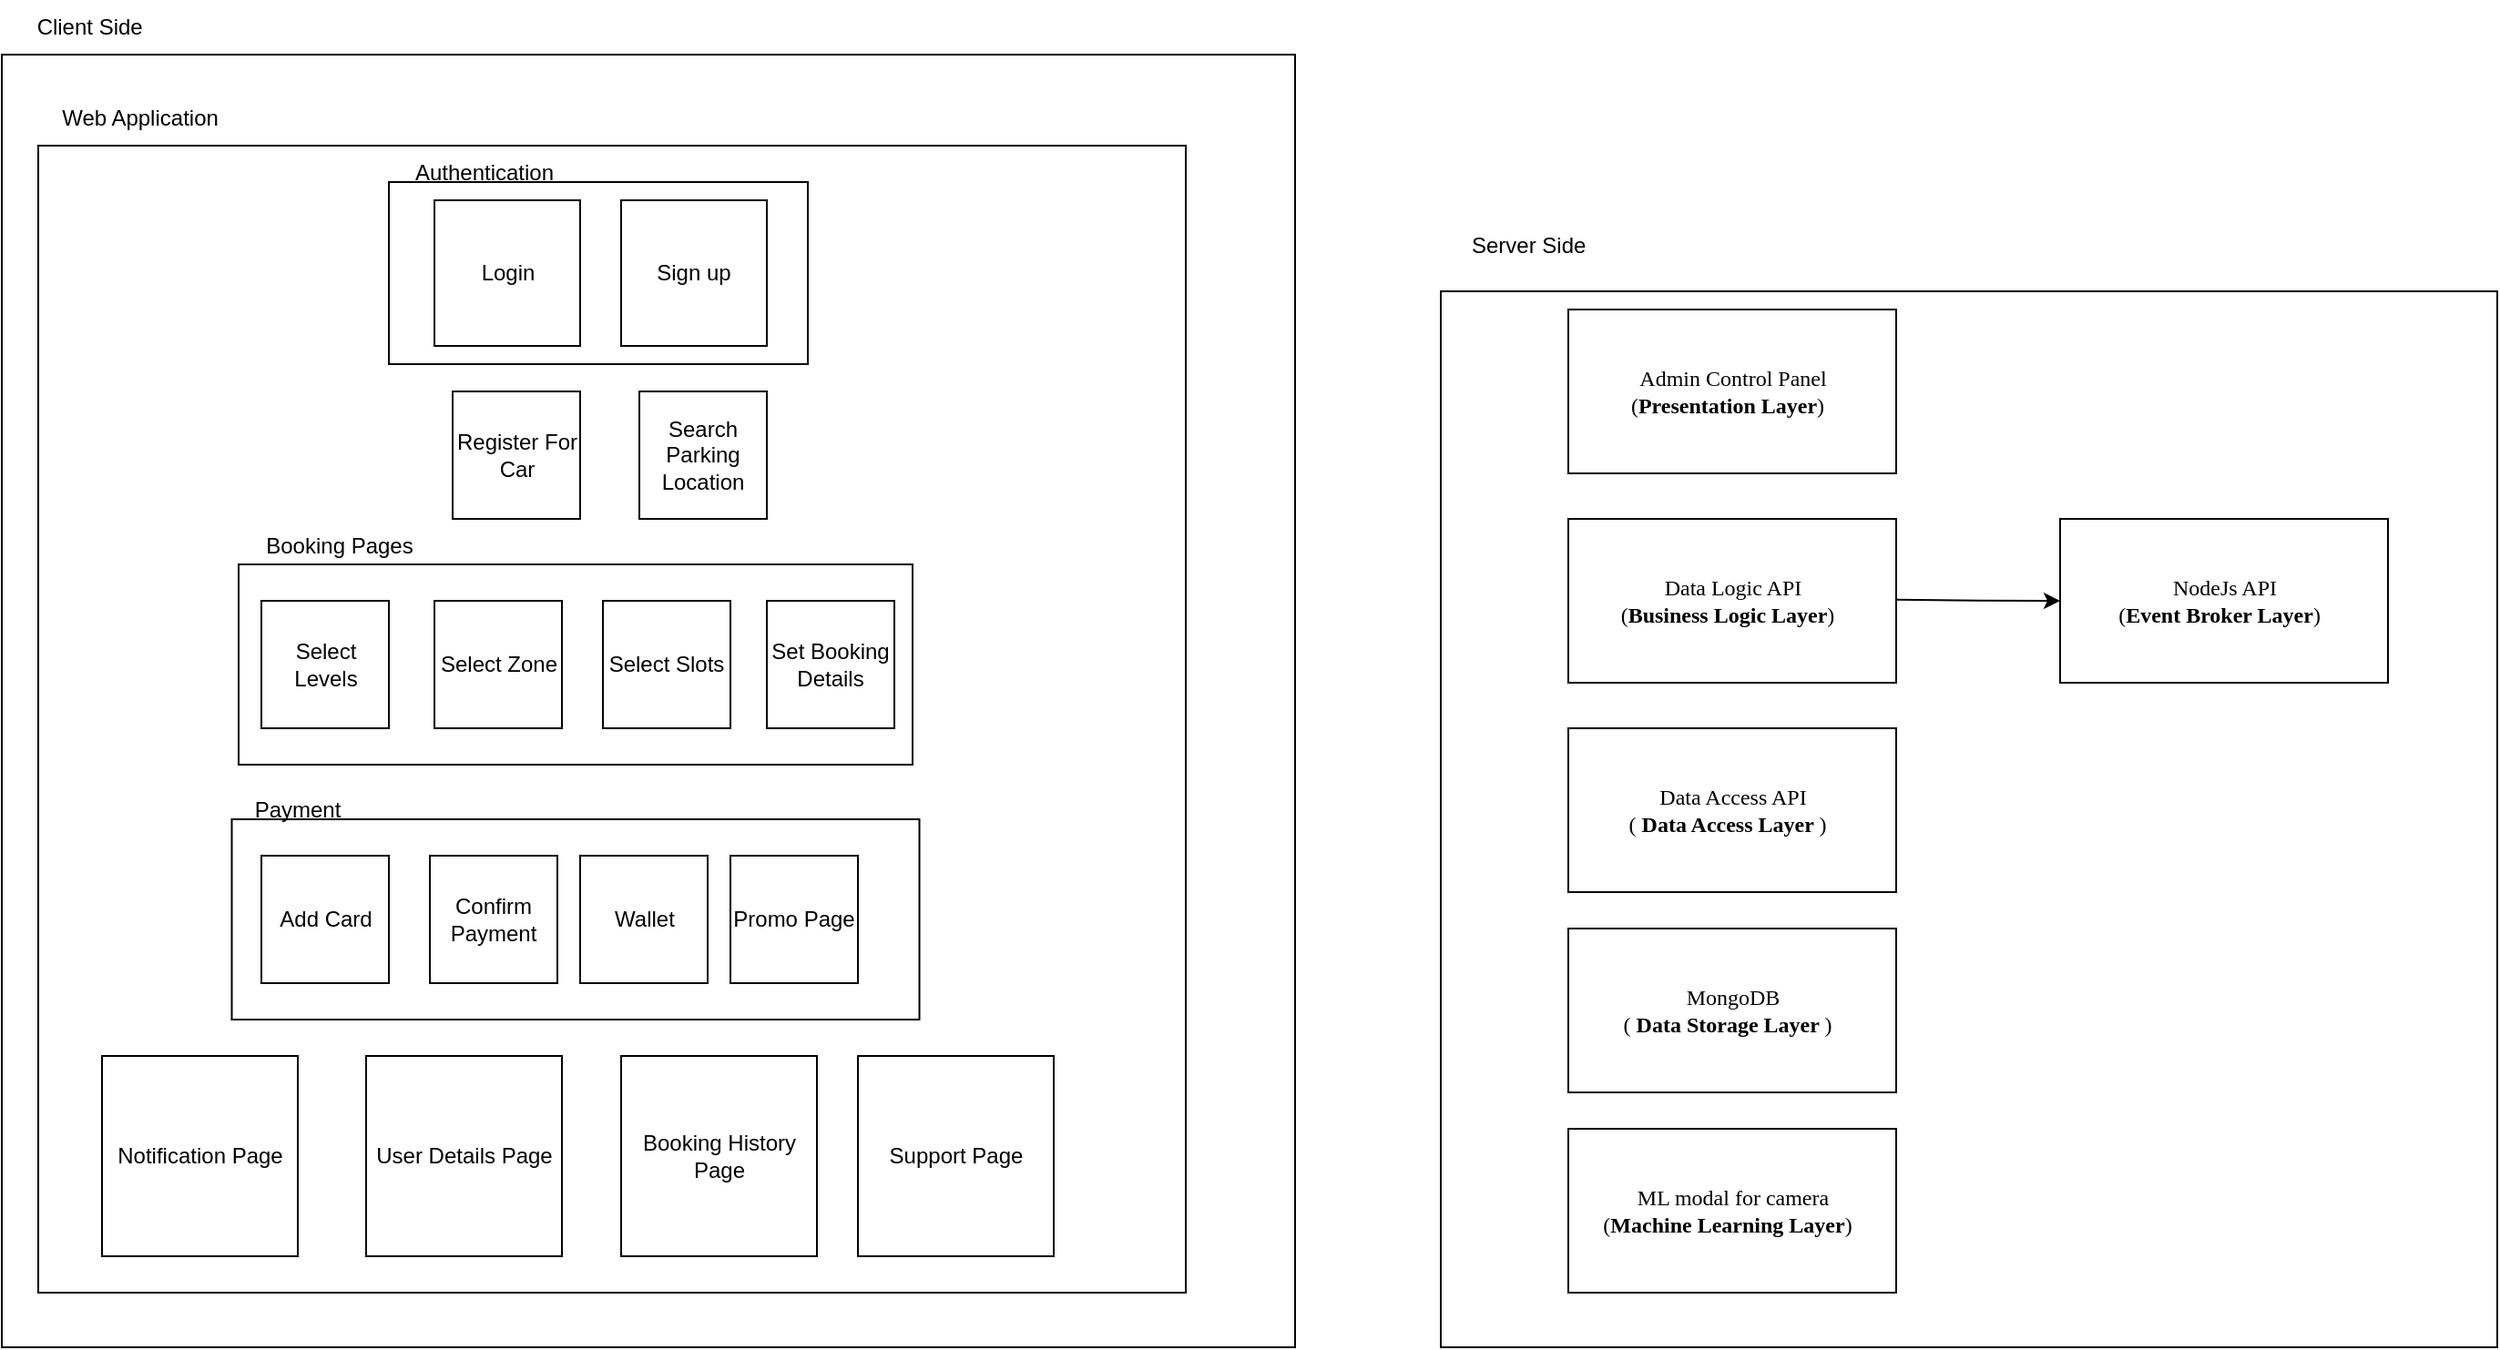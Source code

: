 <mxfile version="24.6.2" type="device">
  <diagram name="Page-1" id="5f0bae14-7c28-e335-631c-24af17079c00">
    <mxGraphModel dx="1659" dy="773" grid="1" gridSize="10" guides="1" tooltips="1" connect="1" arrows="1" fold="1" page="1" pageScale="1" pageWidth="1100" pageHeight="850" background="none" math="0" shadow="0">
      <root>
        <mxCell id="0" />
        <mxCell id="1" parent="0" />
        <mxCell id="Xoz_wu2uhGcAJo--XYZI-42" value="" style="whiteSpace=wrap;html=1;aspect=fixed;" vertex="1" parent="1">
          <mxGeometry x="830" y="160" width="580" height="580" as="geometry" />
        </mxCell>
        <mxCell id="Xoz_wu2uhGcAJo--XYZI-27" value="" style="whiteSpace=wrap;html=1;aspect=fixed;" vertex="1" parent="1">
          <mxGeometry x="40" y="30" width="710" height="710" as="geometry" />
        </mxCell>
        <mxCell id="Xoz_wu2uhGcAJo--XYZI-4" value="Admin Control Panel&lt;br&gt; (&lt;b&gt;Presentation Layer&lt;/b&gt;)&amp;nbsp;&amp;nbsp;" style="html=1;rounded=0;shadow=0;comic=0;labelBackgroundColor=none;strokeWidth=1;fontFamily=Verdana;fontSize=12;align=center;" vertex="1" parent="1">
          <mxGeometry x="900" y="170" width="180" height="90" as="geometry" />
        </mxCell>
        <mxCell id="Xoz_wu2uhGcAJo--XYZI-5" value="" style="whiteSpace=wrap;html=1;aspect=fixed;" vertex="1" parent="1">
          <mxGeometry x="60" y="80" width="630" height="630" as="geometry" />
        </mxCell>
        <mxCell id="Xoz_wu2uhGcAJo--XYZI-6" value="" style="html=1;rounded=0;shadow=0;comic=0;labelBackgroundColor=none;strokeWidth=1;fontFamily=Verdana;fontSize=12;align=center;" vertex="1" parent="1">
          <mxGeometry x="252.5" y="100" width="230" height="100" as="geometry" />
        </mxCell>
        <mxCell id="Xoz_wu2uhGcAJo--XYZI-7" value="Client Side&amp;nbsp;" style="text;html=1;align=center;verticalAlign=middle;whiteSpace=wrap;rounded=0;" vertex="1" parent="1">
          <mxGeometry x="40" width="100" height="30" as="geometry" />
        </mxCell>
        <mxCell id="Xoz_wu2uhGcAJo--XYZI-8" value="Authentication" style="text;html=1;align=center;verticalAlign=middle;whiteSpace=wrap;rounded=0;" vertex="1" parent="1">
          <mxGeometry x="275" y="80" width="60" height="30" as="geometry" />
        </mxCell>
        <mxCell id="Xoz_wu2uhGcAJo--XYZI-9" value="Login" style="whiteSpace=wrap;html=1;aspect=fixed;" vertex="1" parent="1">
          <mxGeometry x="277.5" y="110" width="80" height="80" as="geometry" />
        </mxCell>
        <mxCell id="Xoz_wu2uhGcAJo--XYZI-10" value="Sign up" style="whiteSpace=wrap;html=1;aspect=fixed;" vertex="1" parent="1">
          <mxGeometry x="380" y="110" width="80" height="80" as="geometry" />
        </mxCell>
        <mxCell id="Xoz_wu2uhGcAJo--XYZI-11" value="Search Parking Location" style="whiteSpace=wrap;html=1;aspect=fixed;" vertex="1" parent="1">
          <mxGeometry x="390" y="215" width="70" height="70" as="geometry" />
        </mxCell>
        <mxCell id="Xoz_wu2uhGcAJo--XYZI-13" value="" style="rounded=0;whiteSpace=wrap;html=1;" vertex="1" parent="1">
          <mxGeometry x="170" y="310" width="370" height="110" as="geometry" />
        </mxCell>
        <mxCell id="Xoz_wu2uhGcAJo--XYZI-15" value="Select Levels" style="whiteSpace=wrap;html=1;aspect=fixed;" vertex="1" parent="1">
          <mxGeometry x="182.5" y="330" width="70" height="70" as="geometry" />
        </mxCell>
        <mxCell id="Xoz_wu2uhGcAJo--XYZI-16" value="Booking Pages" style="text;html=1;align=center;verticalAlign=middle;whiteSpace=wrap;rounded=0;" vertex="1" parent="1">
          <mxGeometry x="172.5" y="285" width="105" height="30" as="geometry" />
        </mxCell>
        <mxCell id="Xoz_wu2uhGcAJo--XYZI-17" value="Select Zone" style="whiteSpace=wrap;html=1;aspect=fixed;" vertex="1" parent="1">
          <mxGeometry x="277.5" y="330" width="70" height="70" as="geometry" />
        </mxCell>
        <mxCell id="Xoz_wu2uhGcAJo--XYZI-18" value="Select Slots" style="whiteSpace=wrap;html=1;aspect=fixed;" vertex="1" parent="1">
          <mxGeometry x="370" y="330" width="70" height="70" as="geometry" />
        </mxCell>
        <mxCell id="Xoz_wu2uhGcAJo--XYZI-19" value="Set Booking Details" style="whiteSpace=wrap;html=1;aspect=fixed;" vertex="1" parent="1">
          <mxGeometry x="460" y="330" width="70" height="70" as="geometry" />
        </mxCell>
        <mxCell id="Xoz_wu2uhGcAJo--XYZI-22" value="" style="rounded=0;whiteSpace=wrap;html=1;" vertex="1" parent="1">
          <mxGeometry x="166.25" y="450" width="377.5" height="110" as="geometry" />
        </mxCell>
        <mxCell id="Xoz_wu2uhGcAJo--XYZI-23" value="Payment" style="text;html=1;align=center;verticalAlign=middle;whiteSpace=wrap;rounded=0;" vertex="1" parent="1">
          <mxGeometry x="150" y="430" width="105" height="30" as="geometry" />
        </mxCell>
        <mxCell id="Xoz_wu2uhGcAJo--XYZI-25" value="Register For Car" style="whiteSpace=wrap;html=1;aspect=fixed;" vertex="1" parent="1">
          <mxGeometry x="287.5" y="215" width="70" height="70" as="geometry" />
        </mxCell>
        <mxCell id="Xoz_wu2uhGcAJo--XYZI-26" value="Add Card" style="whiteSpace=wrap;html=1;aspect=fixed;" vertex="1" parent="1">
          <mxGeometry x="182.5" y="470" width="70" height="70" as="geometry" />
        </mxCell>
        <mxCell id="Xoz_wu2uhGcAJo--XYZI-28" value="Web Application" style="text;html=1;align=center;verticalAlign=middle;whiteSpace=wrap;rounded=0;" vertex="1" parent="1">
          <mxGeometry x="66.25" y="50" width="100" height="30" as="geometry" />
        </mxCell>
        <mxCell id="Xoz_wu2uhGcAJo--XYZI-31" value="Confirm Payment" style="whiteSpace=wrap;html=1;aspect=fixed;" vertex="1" parent="1">
          <mxGeometry x="275" y="470" width="70" height="70" as="geometry" />
        </mxCell>
        <mxCell id="Xoz_wu2uhGcAJo--XYZI-34" value="Wallet" style="whiteSpace=wrap;html=1;aspect=fixed;" vertex="1" parent="1">
          <mxGeometry x="357.5" y="470" width="70" height="70" as="geometry" />
        </mxCell>
        <mxCell id="Xoz_wu2uhGcAJo--XYZI-35" value="Notification Page" style="rounded=0;whiteSpace=wrap;html=1;" vertex="1" parent="1">
          <mxGeometry x="95" y="580" width="107.5" height="110" as="geometry" />
        </mxCell>
        <mxCell id="Xoz_wu2uhGcAJo--XYZI-36" value="User Details Page" style="rounded=0;whiteSpace=wrap;html=1;" vertex="1" parent="1">
          <mxGeometry x="240" y="580" width="107.5" height="110" as="geometry" />
        </mxCell>
        <mxCell id="Xoz_wu2uhGcAJo--XYZI-37" value="Booking History Page" style="rounded=0;whiteSpace=wrap;html=1;" vertex="1" parent="1">
          <mxGeometry x="380" y="580" width="107.5" height="110" as="geometry" />
        </mxCell>
        <mxCell id="Xoz_wu2uhGcAJo--XYZI-40" value="Promo Page" style="whiteSpace=wrap;html=1;aspect=fixed;" vertex="1" parent="1">
          <mxGeometry x="440" y="470" width="70" height="70" as="geometry" />
        </mxCell>
        <mxCell id="Xoz_wu2uhGcAJo--XYZI-41" value="Support Page" style="rounded=0;whiteSpace=wrap;html=1;" vertex="1" parent="1">
          <mxGeometry x="510" y="580" width="107.5" height="110" as="geometry" />
        </mxCell>
        <mxCell id="Xoz_wu2uhGcAJo--XYZI-44" value="Data Logic API&lt;br&gt; (&lt;b&gt;Business Logic&amp;nbsp;Layer&lt;/b&gt;)&amp;nbsp;&amp;nbsp;" style="html=1;rounded=0;shadow=0;comic=0;labelBackgroundColor=none;strokeWidth=1;fontFamily=Verdana;fontSize=12;align=center;" vertex="1" parent="1">
          <mxGeometry x="900" y="285" width="180" height="90" as="geometry" />
        </mxCell>
        <mxCell id="Xoz_wu2uhGcAJo--XYZI-45" value="Data Access API&lt;br&gt; (&lt;b&gt; Data Access Layer &lt;/b&gt;)&amp;nbsp;&amp;nbsp;" style="html=1;rounded=0;shadow=0;comic=0;labelBackgroundColor=none;strokeWidth=1;fontFamily=Verdana;fontSize=12;align=center;" vertex="1" parent="1">
          <mxGeometry x="900" y="400" width="180" height="90" as="geometry" />
        </mxCell>
        <mxCell id="Xoz_wu2uhGcAJo--XYZI-47" value="Server Side&amp;nbsp;" style="text;html=1;align=center;verticalAlign=middle;whiteSpace=wrap;rounded=0;" vertex="1" parent="1">
          <mxGeometry x="830" y="120" width="100" height="30" as="geometry" />
        </mxCell>
        <mxCell id="Xoz_wu2uhGcAJo--XYZI-48" value="ML modal for camera&lt;br&gt; (&lt;b&gt;Machine Learning Layer&lt;/b&gt;)&amp;nbsp;&amp;nbsp;" style="html=1;rounded=0;shadow=0;comic=0;labelBackgroundColor=none;strokeWidth=1;fontFamily=Verdana;fontSize=12;align=center;" vertex="1" parent="1">
          <mxGeometry x="900" y="620" width="180" height="90" as="geometry" />
        </mxCell>
        <mxCell id="Xoz_wu2uhGcAJo--XYZI-49" value="NodeJs API&lt;br&gt; (&lt;b&gt;Event&amp;nbsp;Broker Layer&lt;/b&gt;)&amp;nbsp;&amp;nbsp;" style="html=1;rounded=0;shadow=0;comic=0;labelBackgroundColor=none;strokeWidth=1;fontFamily=Verdana;fontSize=12;align=center;" vertex="1" parent="1">
          <mxGeometry x="1170" y="285" width="180" height="90" as="geometry" />
        </mxCell>
        <mxCell id="Xoz_wu2uhGcAJo--XYZI-50" value="" style="edgeStyle=orthogonalEdgeStyle;rounded=0;orthogonalLoop=1;jettySize=auto;html=1;entryX=0;entryY=0.5;entryDx=0;entryDy=0;" edge="1" parent="1" target="Xoz_wu2uhGcAJo--XYZI-49">
          <mxGeometry relative="1" as="geometry">
            <mxPoint x="1080" y="329.43" as="sourcePoint" />
            <mxPoint x="1120" y="329" as="targetPoint" />
            <Array as="points" />
          </mxGeometry>
        </mxCell>
        <mxCell id="Xoz_wu2uhGcAJo--XYZI-52" value="MongoDB&lt;br&gt; (&lt;b&gt; Data Storage Layer &lt;/b&gt;)&amp;nbsp;&amp;nbsp;" style="html=1;rounded=0;shadow=0;comic=0;labelBackgroundColor=none;strokeWidth=1;fontFamily=Verdana;fontSize=12;align=center;" vertex="1" parent="1">
          <mxGeometry x="900" y="510" width="180" height="90" as="geometry" />
        </mxCell>
      </root>
    </mxGraphModel>
  </diagram>
</mxfile>

